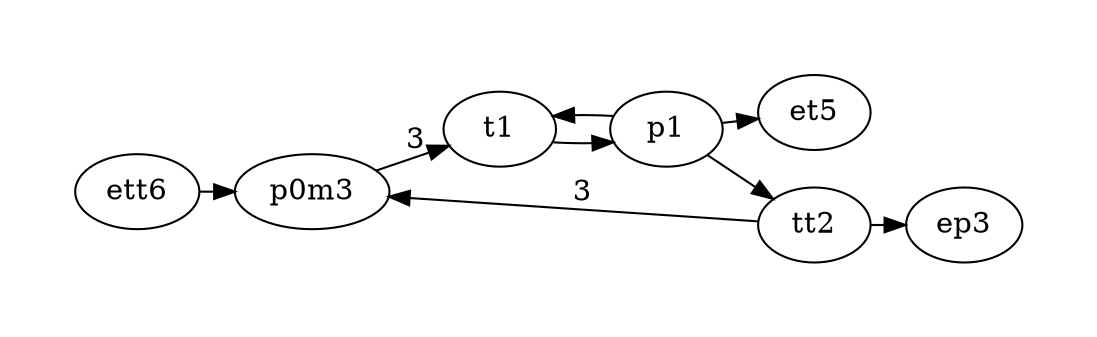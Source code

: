digraph A {
rankdir=LR;
ratio=fill
graph [pad="0.5", nodesep="0.25", ranksep="0.2"];

p0m3
p1
ep3
t1
tt2
et5
ett6

p0m3 -> t1 [label="3"]
p1 -> t1 [style="inhibitor"]
p1 -> tt2
p1 -> et5
t1 -> p1 
tt2 -> ep3
tt2 -> p0m3 [label="3"]
ett6 -> p0m3

}
